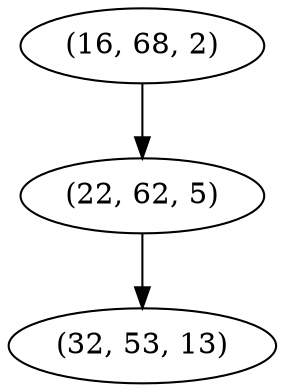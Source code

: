 digraph tree {
    "(16, 68, 2)";
    "(22, 62, 5)";
    "(32, 53, 13)";
    "(16, 68, 2)" -> "(22, 62, 5)";
    "(22, 62, 5)" -> "(32, 53, 13)";
}
